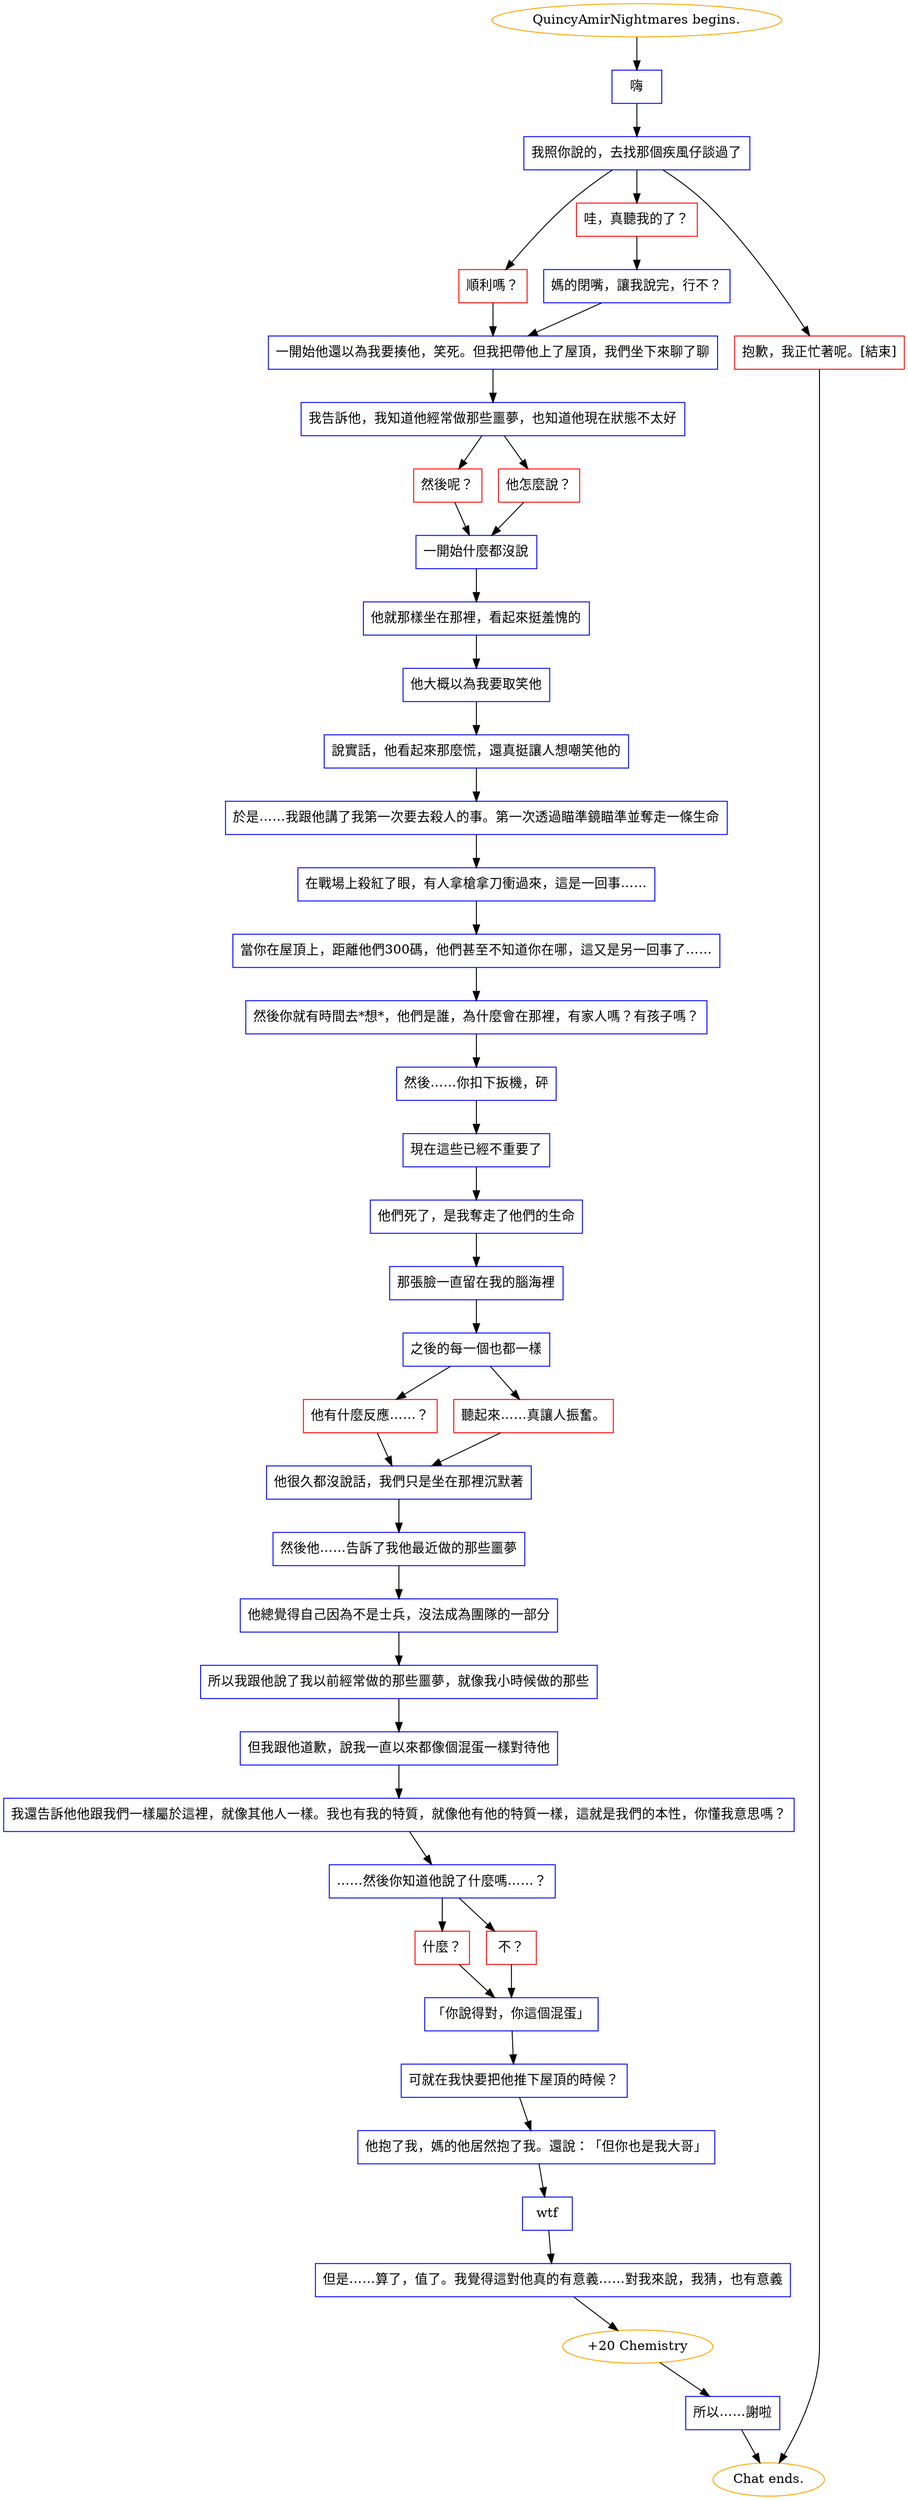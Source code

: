 digraph {
	"QuincyAmirNightmares begins." [color=orange];
		"QuincyAmirNightmares begins." -> j547926243;
	j547926243 [label="嗨",shape=box,color=blue];
		j547926243 -> j584321101;
	j584321101 [label="我照你說的，去找那個疾風仔談過了",shape=box,color=blue];
		j584321101 -> j2104523178;
		j584321101 -> j3457949171;
		j584321101 -> j3927206737;
	j2104523178 [label="順利嗎？",shape=box,color=red];
		j2104523178 -> j372519472;
	j3457949171 [label="哇，真聽我的了？",shape=box,color=red];
		j3457949171 -> j281975385;
	j3927206737 [label="抱歉，我正忙著呢。[結束]",shape=box,color=red];
		j3927206737 -> "Chat ends.";
	j372519472 [label="一開始他還以為我要揍他，笑死。但我把帶他上了屋頂，我們坐下來聊了聊",shape=box,color=blue];
		j372519472 -> j1585674638;
	j281975385 [label="媽的閉嘴，讓我說完，行不？",shape=box,color=blue];
		j281975385 -> j372519472;
	"Chat ends." [color=orange];
	j1585674638 [label="我告訴他，我知道他經常做那些噩夢，也知道他現在狀態不太好",shape=box,color=blue];
		j1585674638 -> j2752919340;
		j1585674638 -> j294612578;
	j2752919340 [label="然後呢？",shape=box,color=red];
		j2752919340 -> j2909148418;
	j294612578 [label="他怎麼說？",shape=box,color=red];
		j294612578 -> j2909148418;
	j2909148418 [label="一開始什麼都沒說",shape=box,color=blue];
		j2909148418 -> j1933528470;
	j1933528470 [label="他就那樣坐在那裡，看起來挺羞愧的",shape=box,color=blue];
		j1933528470 -> j2294223758;
	j2294223758 [label="他大概以為我要取笑他",shape=box,color=blue];
		j2294223758 -> j485757608;
	j485757608 [label="說實話，他看起來那麼慌，還真挺讓人想嘲笑他的",shape=box,color=blue];
		j485757608 -> j1377844620;
	j1377844620 [label="於是……我跟他講了我第一次要去殺人的事。第一次透過瞄準鏡瞄準並奪走一條生命",shape=box,color=blue];
		j1377844620 -> j796074705;
	j796074705 [label="在戰場上殺紅了眼，有人拿槍拿刀衝過來，這是一回事……",shape=box,color=blue];
		j796074705 -> j855525249;
	j855525249 [label="當你在屋頂上，距離他們300碼，他們甚至不知道你在哪，這又是另一回事了……",shape=box,color=blue];
		j855525249 -> j1791206607;
	j1791206607 [label="然後你就有時間去*想*，他們是誰，為什麼會在那裡，有家人嗎？有孩子嗎？",shape=box,color=blue];
		j1791206607 -> j2893208502;
	j2893208502 [label="然後……你扣下扳機，砰",shape=box,color=blue];
		j2893208502 -> j4210782545;
	j4210782545 [label="現在這些已經不重要了",shape=box,color=blue];
		j4210782545 -> j1814700124;
	j1814700124 [label="他們死了，是我奪走了他們的生命",shape=box,color=blue];
		j1814700124 -> j1705630431;
	j1705630431 [label="那張臉一直留在我的腦海裡",shape=box,color=blue];
		j1705630431 -> j552954483;
	j552954483 [label="之後的每一個也都一樣",shape=box,color=blue];
		j552954483 -> j2564836551;
		j552954483 -> j3342326822;
	j2564836551 [label="他有什麼反應……？",shape=box,color=red];
		j2564836551 -> j1017878981;
	j3342326822 [label="聽起來……真讓人振奮。",shape=box,color=red];
		j3342326822 -> j1017878981;
	j1017878981 [label="他很久都沒說話，我們只是坐在那裡沉默著",shape=box,color=blue];
		j1017878981 -> j1120080911;
	j1120080911 [label="然後他……告訴了我他最近做的那些噩夢",shape=box,color=blue];
		j1120080911 -> j1527488946;
	j1527488946 [label="他總覺得自己因為不是士兵，沒法成為團隊的一部分",shape=box,color=blue];
		j1527488946 -> j2032175020;
	j2032175020 [label="所以我跟他說了我以前經常做的那些噩夢，就像我小時候做的那些",shape=box,color=blue];
		j2032175020 -> j3399977658;
	j3399977658 [label="但我跟他道歉，說我一直以來都像個混蛋一樣對待他",shape=box,color=blue];
		j3399977658 -> j1161847711;
	j1161847711 [label="我還告訴他他跟我們一樣屬於這裡，就像其他人一樣。我也有我的特質，就像他有他的特質一樣，這就是我們的本性，你懂我意思嗎？",shape=box,color=blue];
		j1161847711 -> j315297262;
	j315297262 [label="……然後你知道他說了什麼嗎……？",shape=box,color=blue];
		j315297262 -> j3026279928;
		j315297262 -> j2180937617;
	j3026279928 [label="什麼？",shape=box,color=red];
		j3026279928 -> j3575394764;
	j2180937617 [label="不？",shape=box,color=red];
		j2180937617 -> j3575394764;
	j3575394764 [label="「你說得對，你這個混蛋」",shape=box,color=blue];
		j3575394764 -> j2600958836;
	j2600958836 [label="可就在我快要把他推下屋頂的時候？",shape=box,color=blue];
		j2600958836 -> j1005609987;
	j1005609987 [label="他抱了我，媽的他居然抱了我。還說：「但你也是我大哥」",shape=box,color=blue];
		j1005609987 -> j69837655;
	j69837655 [label="wtf",shape=box,color=blue];
		j69837655 -> j648067586;
	j648067586 [label="但是……算了，值了。我覺得這對他真的有意義……對我來說，我猜，也有意義",shape=box,color=blue];
		j648067586 -> j1144707222;
	j1144707222 [label="+20 Chemistry",color=orange];
		j1144707222 -> j4031821786;
	j4031821786 [label="所以……謝啦",shape=box,color=blue];
		j4031821786 -> "Chat ends.";
}